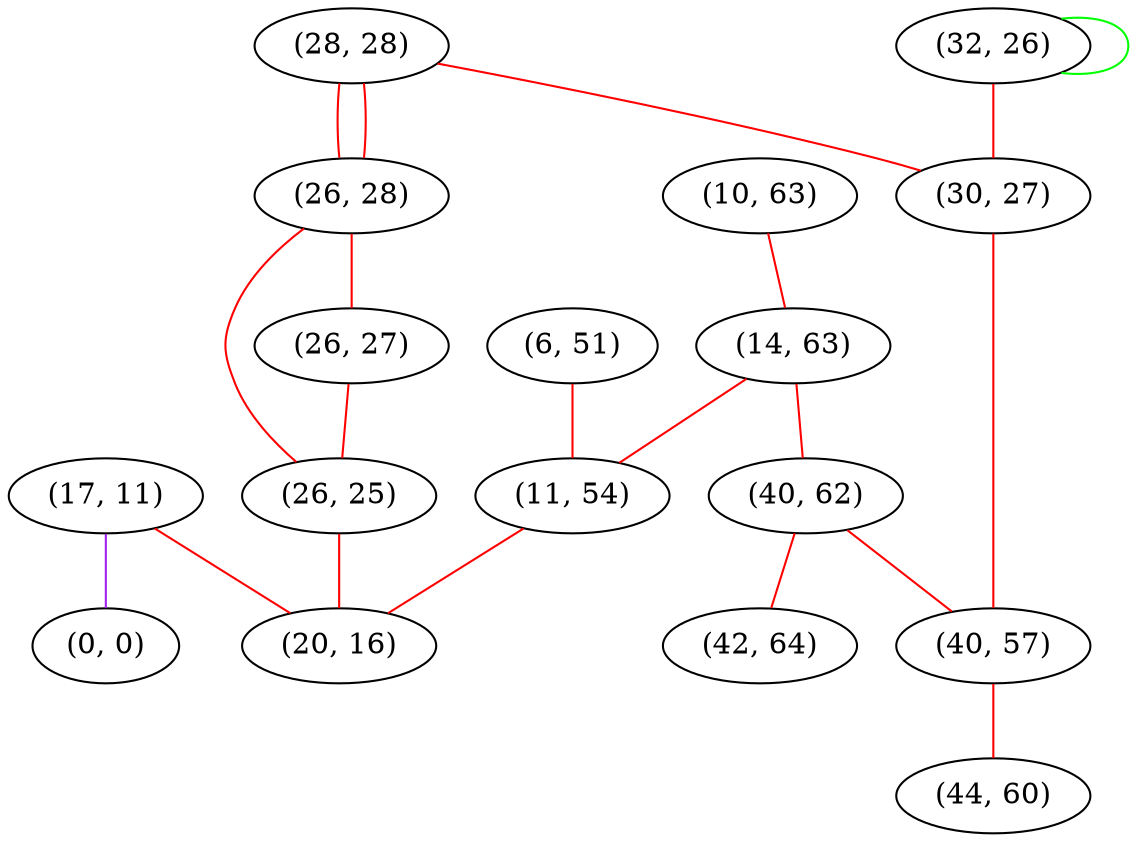 graph "" {
"(6, 51)";
"(10, 63)";
"(28, 28)";
"(14, 63)";
"(32, 26)";
"(17, 11)";
"(30, 27)";
"(26, 28)";
"(11, 54)";
"(40, 62)";
"(0, 0)";
"(40, 57)";
"(42, 64)";
"(44, 60)";
"(26, 27)";
"(26, 25)";
"(20, 16)";
"(6, 51)" -- "(11, 54)"  [color=red, key=0, weight=1];
"(10, 63)" -- "(14, 63)"  [color=red, key=0, weight=1];
"(28, 28)" -- "(30, 27)"  [color=red, key=0, weight=1];
"(28, 28)" -- "(26, 28)"  [color=red, key=0, weight=1];
"(28, 28)" -- "(26, 28)"  [color=red, key=1, weight=1];
"(14, 63)" -- "(40, 62)"  [color=red, key=0, weight=1];
"(14, 63)" -- "(11, 54)"  [color=red, key=0, weight=1];
"(32, 26)" -- "(30, 27)"  [color=red, key=0, weight=1];
"(32, 26)" -- "(32, 26)"  [color=green, key=0, weight=2];
"(17, 11)" -- "(0, 0)"  [color=purple, key=0, weight=4];
"(17, 11)" -- "(20, 16)"  [color=red, key=0, weight=1];
"(30, 27)" -- "(40, 57)"  [color=red, key=0, weight=1];
"(26, 28)" -- "(26, 27)"  [color=red, key=0, weight=1];
"(26, 28)" -- "(26, 25)"  [color=red, key=0, weight=1];
"(11, 54)" -- "(20, 16)"  [color=red, key=0, weight=1];
"(40, 62)" -- "(40, 57)"  [color=red, key=0, weight=1];
"(40, 62)" -- "(42, 64)"  [color=red, key=0, weight=1];
"(40, 57)" -- "(44, 60)"  [color=red, key=0, weight=1];
"(26, 27)" -- "(26, 25)"  [color=red, key=0, weight=1];
"(26, 25)" -- "(20, 16)"  [color=red, key=0, weight=1];
}
